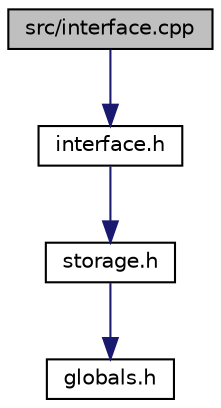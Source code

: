 digraph "src/interface.cpp"
{
 // LATEX_PDF_SIZE
  edge [fontname="Helvetica",fontsize="10",labelfontname="Helvetica",labelfontsize="10"];
  node [fontname="Helvetica",fontsize="10",shape=record];
  Node1 [label="src/interface.cpp",height=0.2,width=0.4,color="black", fillcolor="grey75", style="filled", fontcolor="black",tooltip="Definitions for interface.h."];
  Node1 -> Node2 [color="midnightblue",fontsize="10",style="solid",fontname="Helvetica"];
  Node2 [label="interface.h",height=0.2,width=0.4,color="black", fillcolor="white", style="filled",URL="$interface_8h.html",tooltip="This file represents a different interface options and their settings (BLE, WIFI, Serial)."];
  Node2 -> Node3 [color="midnightblue",fontsize="10",style="solid",fontname="Helvetica"];
  Node3 [label="storage.h",height=0.2,width=0.4,color="black", fillcolor="white", style="filled",URL="$storage_8h.html",tooltip="This is what is used to communicate with the internal filesystem."];
  Node3 -> Node4 [color="midnightblue",fontsize="10",style="solid",fontname="Helvetica"];
  Node4 [label="globals.h",height=0.2,width=0.4,color="black", fillcolor="white", style="filled",URL="$globals_8h_source.html",tooltip=" "];
}
